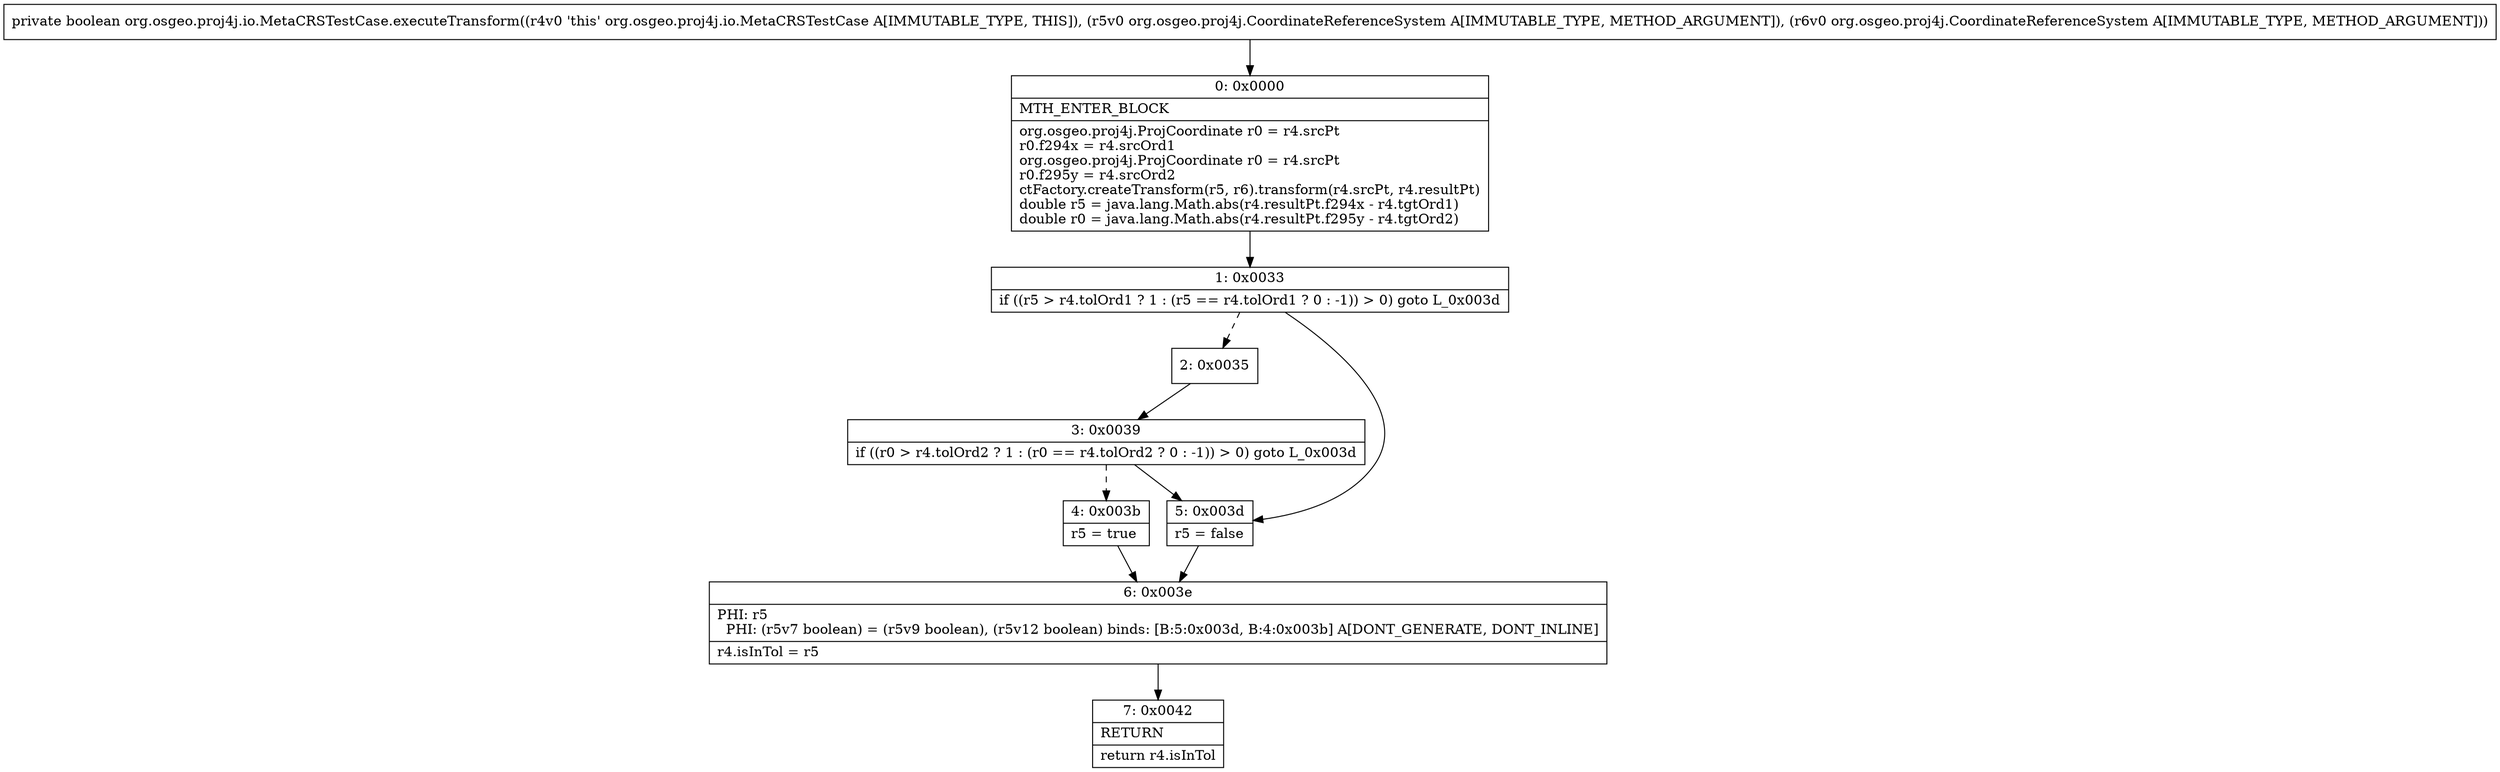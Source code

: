 digraph "CFG fororg.osgeo.proj4j.io.MetaCRSTestCase.executeTransform(Lorg\/osgeo\/proj4j\/CoordinateReferenceSystem;Lorg\/osgeo\/proj4j\/CoordinateReferenceSystem;)Z" {
Node_0 [shape=record,label="{0\:\ 0x0000|MTH_ENTER_BLOCK\l|org.osgeo.proj4j.ProjCoordinate r0 = r4.srcPt\lr0.f294x = r4.srcOrd1\lorg.osgeo.proj4j.ProjCoordinate r0 = r4.srcPt\lr0.f295y = r4.srcOrd2\lctFactory.createTransform(r5, r6).transform(r4.srcPt, r4.resultPt)\ldouble r5 = java.lang.Math.abs(r4.resultPt.f294x \- r4.tgtOrd1)\ldouble r0 = java.lang.Math.abs(r4.resultPt.f295y \- r4.tgtOrd2)\l}"];
Node_1 [shape=record,label="{1\:\ 0x0033|if ((r5 \> r4.tolOrd1 ? 1 : (r5 == r4.tolOrd1 ? 0 : \-1)) \> 0) goto L_0x003d\l}"];
Node_2 [shape=record,label="{2\:\ 0x0035}"];
Node_3 [shape=record,label="{3\:\ 0x0039|if ((r0 \> r4.tolOrd2 ? 1 : (r0 == r4.tolOrd2 ? 0 : \-1)) \> 0) goto L_0x003d\l}"];
Node_4 [shape=record,label="{4\:\ 0x003b|r5 = true\l}"];
Node_5 [shape=record,label="{5\:\ 0x003d|r5 = false\l}"];
Node_6 [shape=record,label="{6\:\ 0x003e|PHI: r5 \l  PHI: (r5v7 boolean) = (r5v9 boolean), (r5v12 boolean) binds: [B:5:0x003d, B:4:0x003b] A[DONT_GENERATE, DONT_INLINE]\l|r4.isInTol = r5\l}"];
Node_7 [shape=record,label="{7\:\ 0x0042|RETURN\l|return r4.isInTol\l}"];
MethodNode[shape=record,label="{private boolean org.osgeo.proj4j.io.MetaCRSTestCase.executeTransform((r4v0 'this' org.osgeo.proj4j.io.MetaCRSTestCase A[IMMUTABLE_TYPE, THIS]), (r5v0 org.osgeo.proj4j.CoordinateReferenceSystem A[IMMUTABLE_TYPE, METHOD_ARGUMENT]), (r6v0 org.osgeo.proj4j.CoordinateReferenceSystem A[IMMUTABLE_TYPE, METHOD_ARGUMENT])) }"];
MethodNode -> Node_0;
Node_0 -> Node_1;
Node_1 -> Node_2[style=dashed];
Node_1 -> Node_5;
Node_2 -> Node_3;
Node_3 -> Node_4[style=dashed];
Node_3 -> Node_5;
Node_4 -> Node_6;
Node_5 -> Node_6;
Node_6 -> Node_7;
}


